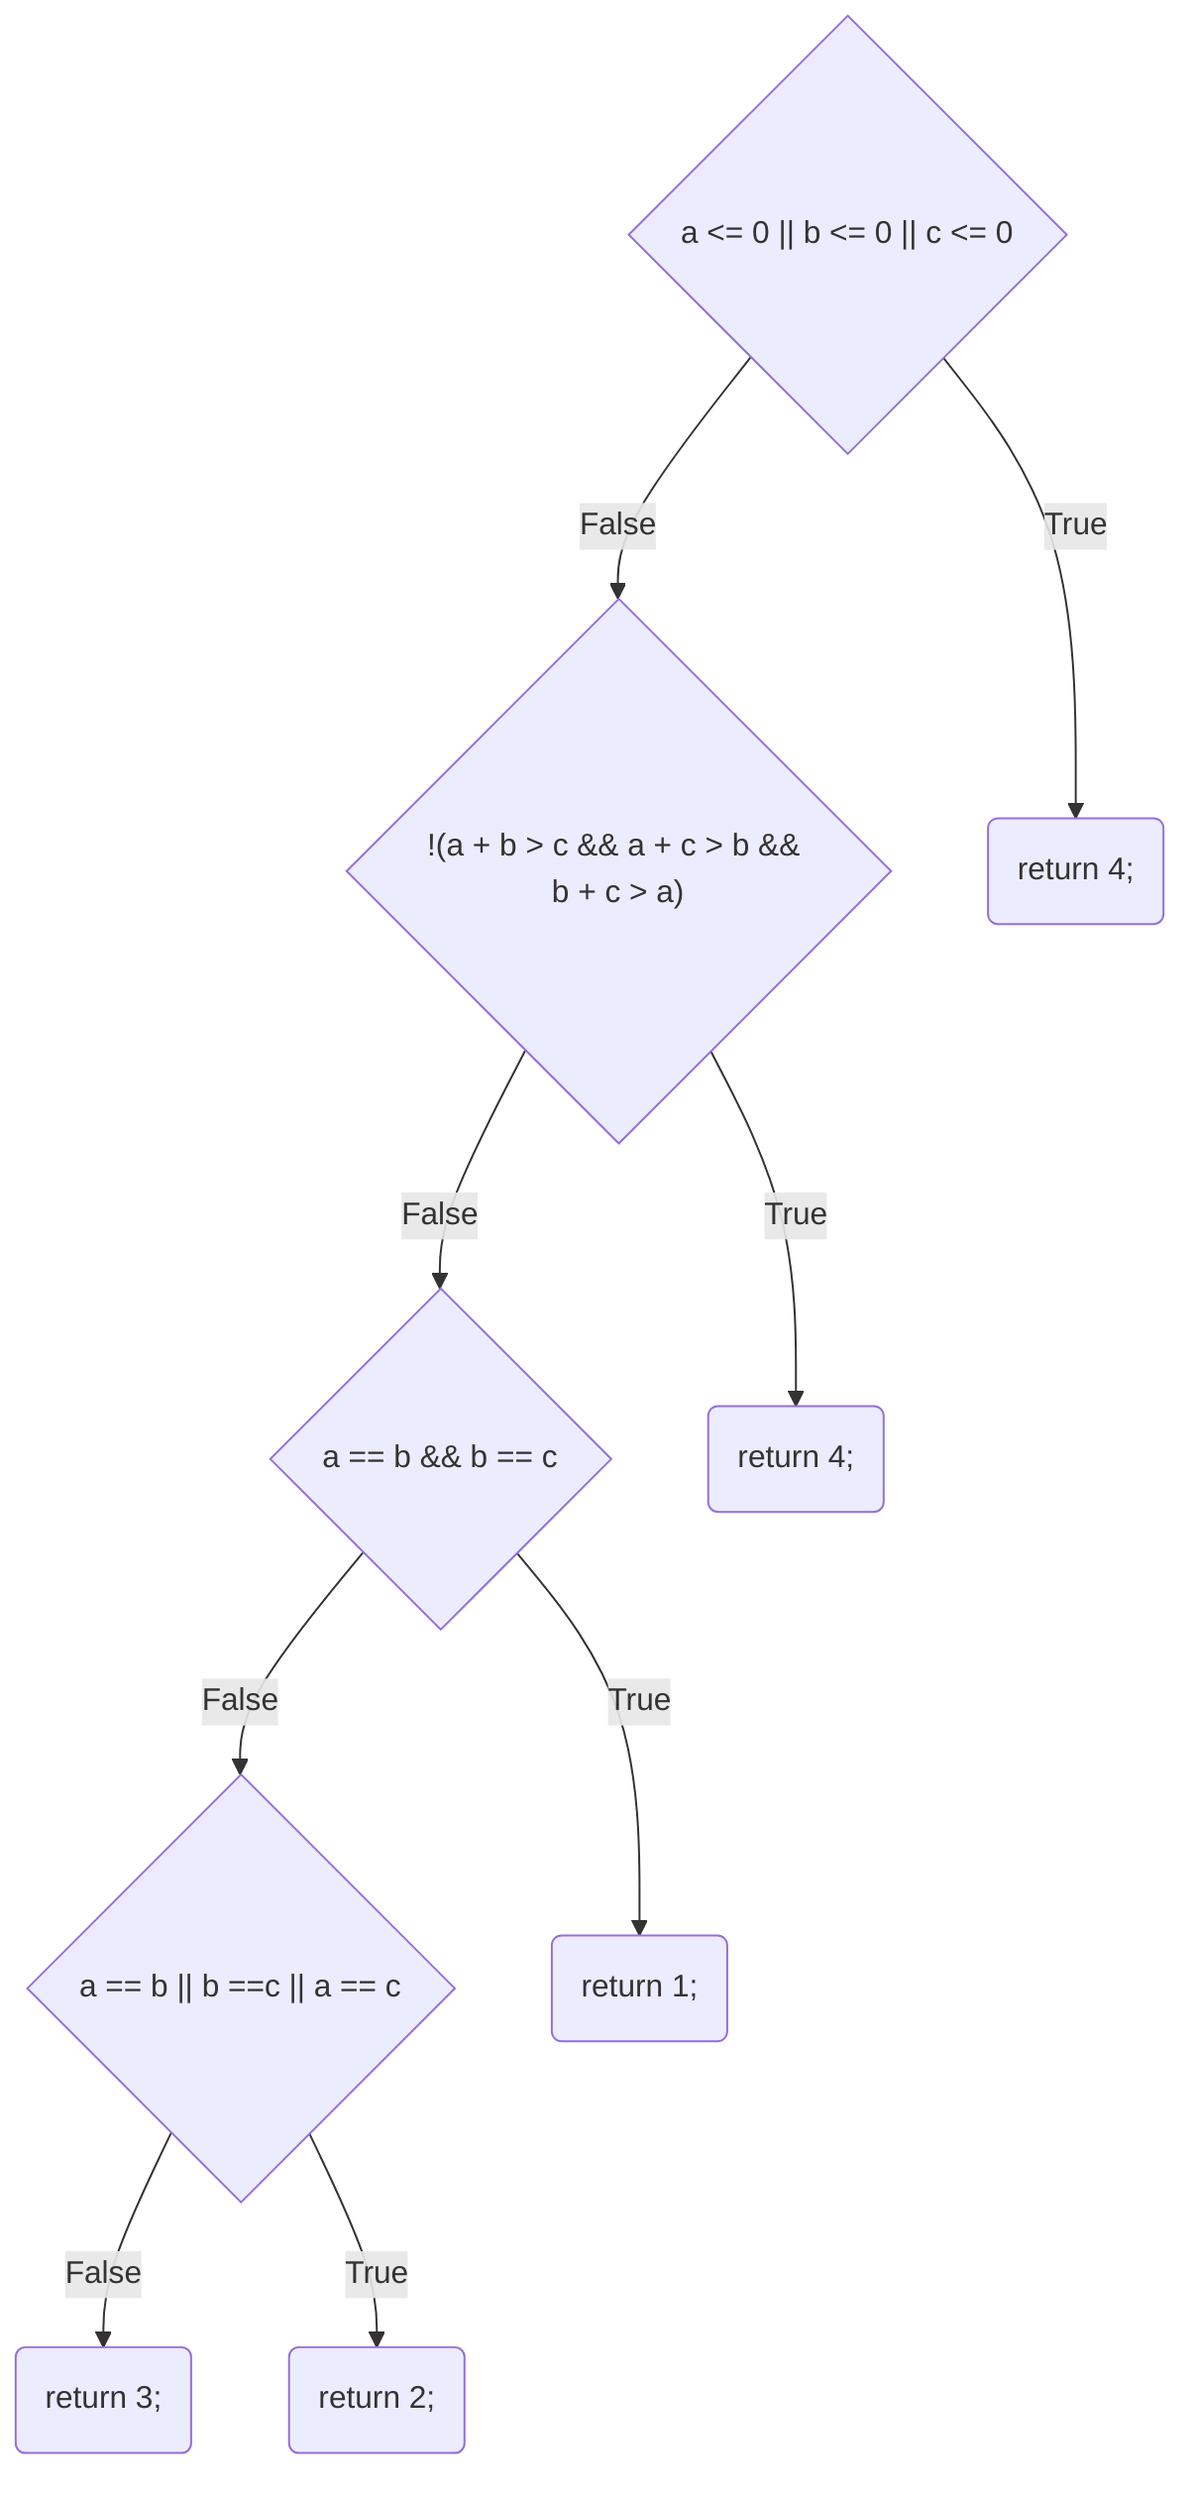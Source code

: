 graph TD
    A{"a <= 0 || b <= 0 || c <= 0"}
    A   --False-->  C
    A   --True-->   B
    B("return 4;")
    C{"!(a + b > c && a + c > b && b + c > a)"}
    C   --False-->  E
    C   --True-->   D
    D("return 4;")
    E{"a == b && b == c"}
    E   --False-->  G
    E   --True-->   F
    F("return 1;")
    G{"a == b || b ==c || a == c"}
    G   --False-->  I
    I("return 3;")
    G   --True-->   H
    H("return 2;")